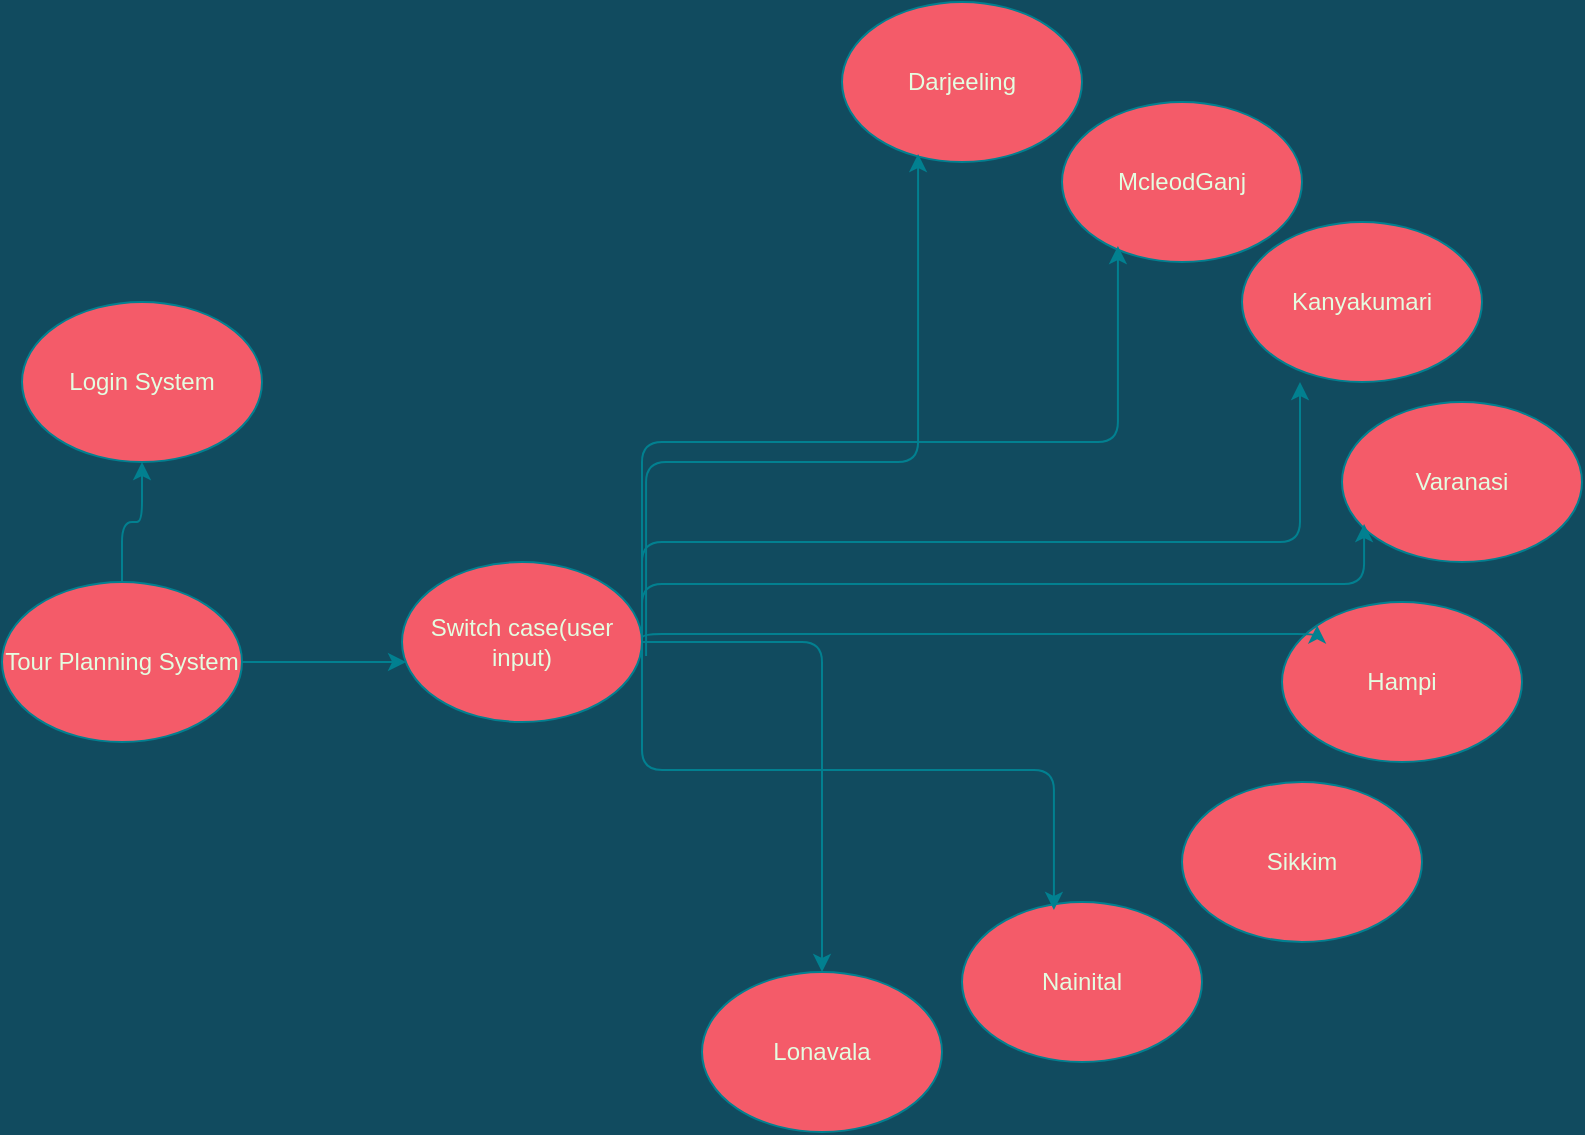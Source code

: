 <mxfile version="15.0.6" type="github">
  <diagram id="o79PtzUjfggAHvfddpBF" name="Page-1">
    <mxGraphModel dx="723" dy="433" grid="1" gridSize="10" guides="1" tooltips="1" connect="1" arrows="1" fold="1" page="1" pageScale="1" pageWidth="827" pageHeight="1169" background="#114B5F" math="0" shadow="0">
      <root>
        <mxCell id="0" />
        <mxCell id="1" parent="0" />
        <mxCell id="XO-SGRxmhx0Tcxkr1Sh6-1" value="Lonavala" style="ellipse;whiteSpace=wrap;html=1;fillColor=#F45B69;strokeColor=#028090;fontColor=#E4FDE1;" vertex="1" parent="1">
          <mxGeometry x="370" y="505" width="120" height="80" as="geometry" />
        </mxCell>
        <mxCell id="XO-SGRxmhx0Tcxkr1Sh6-2" value="Kanyakumari" style="ellipse;whiteSpace=wrap;html=1;fillColor=#F45B69;strokeColor=#028090;fontColor=#E4FDE1;" vertex="1" parent="1">
          <mxGeometry x="640" y="130" width="120" height="80" as="geometry" />
        </mxCell>
        <mxCell id="XO-SGRxmhx0Tcxkr1Sh6-3" value="Nainital" style="ellipse;whiteSpace=wrap;html=1;fillColor=#F45B69;strokeColor=#028090;fontColor=#E4FDE1;" vertex="1" parent="1">
          <mxGeometry x="500" y="470" width="120" height="80" as="geometry" />
        </mxCell>
        <mxCell id="XO-SGRxmhx0Tcxkr1Sh6-4" value="Sikkim" style="ellipse;whiteSpace=wrap;html=1;fillColor=#F45B69;strokeColor=#028090;fontColor=#E4FDE1;" vertex="1" parent="1">
          <mxGeometry x="610" y="410" width="120" height="80" as="geometry" />
        </mxCell>
        <mxCell id="XO-SGRxmhx0Tcxkr1Sh6-5" value="Hampi" style="ellipse;whiteSpace=wrap;html=1;fillColor=#F45B69;strokeColor=#028090;fontColor=#E4FDE1;" vertex="1" parent="1">
          <mxGeometry x="660" y="320" width="120" height="80" as="geometry" />
        </mxCell>
        <mxCell id="XO-SGRxmhx0Tcxkr1Sh6-6" value="Varanasi" style="ellipse;whiteSpace=wrap;html=1;fillColor=#F45B69;strokeColor=#028090;fontColor=#E4FDE1;" vertex="1" parent="1">
          <mxGeometry x="690" y="220" width="120" height="80" as="geometry" />
        </mxCell>
        <mxCell id="XO-SGRxmhx0Tcxkr1Sh6-7" value="McleodGanj" style="ellipse;whiteSpace=wrap;html=1;fillColor=#F45B69;strokeColor=#028090;fontColor=#E4FDE1;" vertex="1" parent="1">
          <mxGeometry x="550" y="70" width="120" height="80" as="geometry" />
        </mxCell>
        <mxCell id="XO-SGRxmhx0Tcxkr1Sh6-8" value="Darjeeling" style="ellipse;whiteSpace=wrap;html=1;fillColor=#F45B69;strokeColor=#028090;fontColor=#E4FDE1;" vertex="1" parent="1">
          <mxGeometry x="440" y="20" width="120" height="80" as="geometry" />
        </mxCell>
        <mxCell id="XO-SGRxmhx0Tcxkr1Sh6-31" value="" style="edgeStyle=orthogonalEdgeStyle;curved=0;rounded=1;sketch=0;orthogonalLoop=1;jettySize=auto;html=1;fontColor=#E4FDE1;strokeColor=#028090;fillColor=#F45B69;" edge="1" parent="1" source="XO-SGRxmhx0Tcxkr1Sh6-10" target="XO-SGRxmhx0Tcxkr1Sh6-29">
          <mxGeometry relative="1" as="geometry" />
        </mxCell>
        <mxCell id="XO-SGRxmhx0Tcxkr1Sh6-10" value="Tour Planning System" style="ellipse;whiteSpace=wrap;html=1;fillColor=#F45B69;strokeColor=#028090;fontColor=#E4FDE1;" vertex="1" parent="1">
          <mxGeometry x="20" y="310" width="120" height="80" as="geometry" />
        </mxCell>
        <mxCell id="XO-SGRxmhx0Tcxkr1Sh6-11" value="Switch case(user input)" style="ellipse;whiteSpace=wrap;html=1;fillColor=#F45B69;strokeColor=#028090;fontColor=#E4FDE1;" vertex="1" parent="1">
          <mxGeometry x="220" y="300" width="120" height="80" as="geometry" />
        </mxCell>
        <mxCell id="XO-SGRxmhx0Tcxkr1Sh6-17" value="" style="edgeStyle=elbowEdgeStyle;elbow=vertical;endArrow=classic;html=1;entryX=0.317;entryY=0.95;entryDx=0;entryDy=0;entryPerimeter=0;exitX=1.017;exitY=0.588;exitDx=0;exitDy=0;exitPerimeter=0;labelBackgroundColor=#114B5F;strokeColor=#028090;fontColor=#E4FDE1;" edge="1" parent="1" source="XO-SGRxmhx0Tcxkr1Sh6-11" target="XO-SGRxmhx0Tcxkr1Sh6-8">
          <mxGeometry width="50" height="50" relative="1" as="geometry">
            <mxPoint x="390" y="290" as="sourcePoint" />
            <mxPoint x="440" y="240" as="targetPoint" />
            <Array as="points">
              <mxPoint x="420" y="250" />
            </Array>
          </mxGeometry>
        </mxCell>
        <mxCell id="XO-SGRxmhx0Tcxkr1Sh6-18" value="" style="edgeStyle=elbowEdgeStyle;elbow=vertical;endArrow=classic;html=1;entryX=0.233;entryY=0.9;entryDx=0;entryDy=0;entryPerimeter=0;exitX=1;exitY=0.588;exitDx=0;exitDy=0;exitPerimeter=0;labelBackgroundColor=#114B5F;strokeColor=#028090;fontColor=#E4FDE1;" edge="1" parent="1" source="XO-SGRxmhx0Tcxkr1Sh6-11" target="XO-SGRxmhx0Tcxkr1Sh6-7">
          <mxGeometry width="50" height="50" relative="1" as="geometry">
            <mxPoint x="390" y="290" as="sourcePoint" />
            <mxPoint x="440" y="240" as="targetPoint" />
            <Array as="points">
              <mxPoint x="580" y="240" />
              <mxPoint x="490" y="240" />
            </Array>
          </mxGeometry>
        </mxCell>
        <mxCell id="XO-SGRxmhx0Tcxkr1Sh6-19" value="" style="edgeStyle=elbowEdgeStyle;elbow=vertical;endArrow=classic;html=1;entryX=0.383;entryY=0.05;entryDx=0;entryDy=0;entryPerimeter=0;exitX=1;exitY=0.425;exitDx=0;exitDy=0;exitPerimeter=0;labelBackgroundColor=#114B5F;strokeColor=#028090;fontColor=#E4FDE1;" edge="1" parent="1" source="XO-SGRxmhx0Tcxkr1Sh6-11" target="XO-SGRxmhx0Tcxkr1Sh6-3">
          <mxGeometry width="50" height="50" relative="1" as="geometry">
            <mxPoint x="390" y="290" as="sourcePoint" />
            <mxPoint x="440" y="240" as="targetPoint" />
          </mxGeometry>
        </mxCell>
        <mxCell id="XO-SGRxmhx0Tcxkr1Sh6-20" value="" style="edgeStyle=elbowEdgeStyle;elbow=vertical;endArrow=classic;html=1;entryX=0.5;entryY=0;entryDx=0;entryDy=0;exitX=1;exitY=0.5;exitDx=0;exitDy=0;labelBackgroundColor=#114B5F;strokeColor=#028090;fontColor=#E4FDE1;" edge="1" parent="1" source="XO-SGRxmhx0Tcxkr1Sh6-11" target="XO-SGRxmhx0Tcxkr1Sh6-1">
          <mxGeometry width="50" height="50" relative="1" as="geometry">
            <mxPoint x="400" y="330" as="sourcePoint" />
            <mxPoint x="480" y="370" as="targetPoint" />
            <Array as="points">
              <mxPoint x="320" y="340" />
            </Array>
          </mxGeometry>
        </mxCell>
        <mxCell id="XO-SGRxmhx0Tcxkr1Sh6-21" value="" style="edgeStyle=elbowEdgeStyle;elbow=vertical;endArrow=classic;html=1;entryX=0.092;entryY=0.763;entryDx=0;entryDy=0;entryPerimeter=0;labelBackgroundColor=#114B5F;strokeColor=#028090;fontColor=#E4FDE1;" edge="1" parent="1" target="XO-SGRxmhx0Tcxkr1Sh6-6">
          <mxGeometry width="50" height="50" relative="1" as="geometry">
            <mxPoint x="340" y="341" as="sourcePoint" />
            <mxPoint x="440" y="240" as="targetPoint" />
          </mxGeometry>
        </mxCell>
        <mxCell id="XO-SGRxmhx0Tcxkr1Sh6-22" value="" style="edgeStyle=elbowEdgeStyle;elbow=vertical;endArrow=classic;html=1;labelBackgroundColor=#114B5F;strokeColor=#028090;fontColor=#E4FDE1;" edge="1" parent="1">
          <mxGeometry width="50" height="50" relative="1" as="geometry">
            <mxPoint x="340" y="340" as="sourcePoint" />
            <mxPoint x="669" y="210" as="targetPoint" />
            <Array as="points">
              <mxPoint x="539" y="290" />
              <mxPoint x="669" y="205" />
            </Array>
          </mxGeometry>
        </mxCell>
        <mxCell id="XO-SGRxmhx0Tcxkr1Sh6-23" value="" style="edgeStyle=elbowEdgeStyle;elbow=vertical;endArrow=classic;html=1;entryX=0;entryY=0;entryDx=0;entryDy=0;labelBackgroundColor=#114B5F;strokeColor=#028090;fontColor=#E4FDE1;" edge="1" parent="1" target="XO-SGRxmhx0Tcxkr1Sh6-5">
          <mxGeometry width="50" height="50" relative="1" as="geometry">
            <mxPoint x="340" y="340" as="sourcePoint" />
            <mxPoint x="440" y="240" as="targetPoint" />
          </mxGeometry>
        </mxCell>
        <mxCell id="XO-SGRxmhx0Tcxkr1Sh6-25" value="" style="endArrow=classic;html=1;exitX=1;exitY=0.5;exitDx=0;exitDy=0;entryX=0.017;entryY=0.625;entryDx=0;entryDy=0;entryPerimeter=0;labelBackgroundColor=#114B5F;strokeColor=#028090;fontColor=#E4FDE1;" edge="1" parent="1" source="XO-SGRxmhx0Tcxkr1Sh6-10" target="XO-SGRxmhx0Tcxkr1Sh6-11">
          <mxGeometry relative="1" as="geometry">
            <mxPoint x="220" y="240" as="sourcePoint" />
            <mxPoint x="180" y="220" as="targetPoint" />
            <Array as="points" />
          </mxGeometry>
        </mxCell>
        <mxCell id="XO-SGRxmhx0Tcxkr1Sh6-29" value="Login System" style="ellipse;whiteSpace=wrap;html=1;fillColor=#F45B69;strokeColor=#028090;fontColor=#E4FDE1;" vertex="1" parent="1">
          <mxGeometry x="30" y="170" width="120" height="80" as="geometry" />
        </mxCell>
      </root>
    </mxGraphModel>
  </diagram>
</mxfile>

